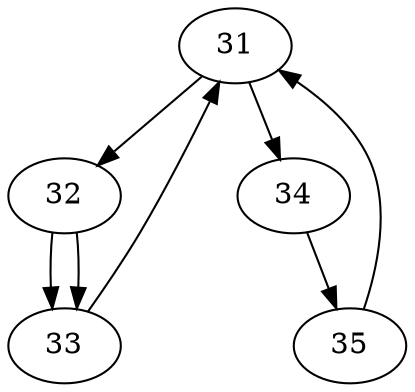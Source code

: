 digraph {
  31 -> 32 ["action" = 0]
  31 -> 34 ["action" = 0]
  32 -> 33 ["action" = 0]
  32 -> 33 ["action" = 1]
  33 -> 31 ["action" = 0]
  34 -> 35 ["action" = 0]
  35 -> 31 ["action" = 0]
}